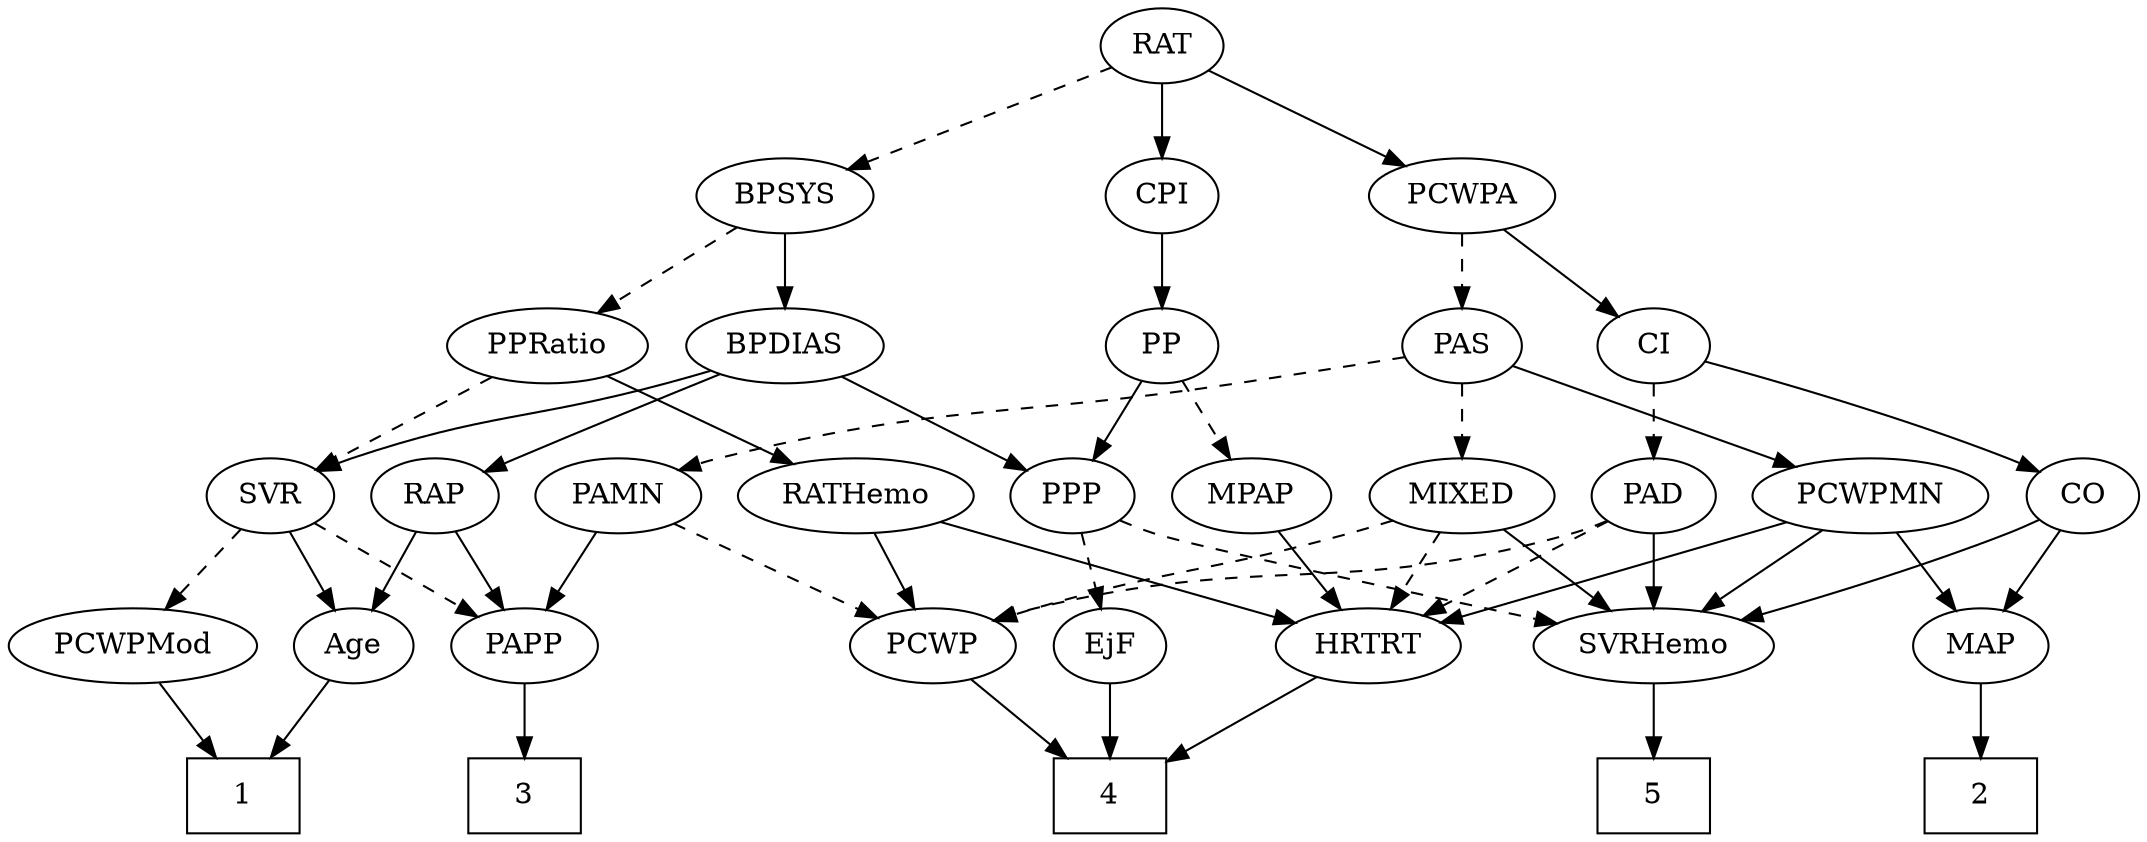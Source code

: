 strict digraph {
	graph [bb="0,0,945,396"];
	node [label="\N"];
	1	[height=0.5,
		pos="101,18",
		shape=box,
		width=0.75];
	2	[height=0.5,
		pos="871,18",
		shape=box,
		width=0.75];
	3	[height=0.5,
		pos="226,18",
		shape=box,
		width=0.75];
	4	[height=0.5,
		pos="483,18",
		shape=box,
		width=0.75];
	5	[height=0.5,
		pos="726,18",
		shape=box,
		width=0.75];
	Age	[height=0.5,
		pos="149,90",
		width=0.75];
	Age -> 1	[pos="e,112.85,36.292 138.1,73.116 132.34,64.716 125.13,54.196 118.6,44.671",
		style=solid];
	EjF	[height=0.5,
		pos="483,90",
		width=0.75];
	EjF -> 4	[pos="e,483,36.104 483,71.697 483,63.983 483,54.712 483,46.112",
		style=solid];
	RAP	[height=0.5,
		pos="186,162",
		width=0.77632];
	RAP -> Age	[pos="e,157.53,107.15 177.41,144.76 172.93,136.28 167.34,125.71 162.31,116.2",
		style=solid];
	PAPP	[height=0.5,
		pos="226,90",
		width=0.88464];
	RAP -> PAPP	[pos="e,216.49,107.63 195.27,144.76 200.05,136.4 205.99,126.02 211.36,116.61",
		style=solid];
	MIXED	[height=0.5,
		pos="639,162",
		width=1.1193];
	SVRHemo	[height=0.5,
		pos="726,90",
		width=1.3902];
	MIXED -> SVRHemo	[pos="e,706.55,106.64 657.87,145.81 669.79,136.22 685.39,123.67 698.65,113",
		style=solid];
	PCWP	[height=0.5,
		pos="403,90",
		width=0.97491];
	MIXED -> PCWP	[pos="e,429.8,101.95 608.81,150.06 602.62,147.95 596.12,145.83 590,144 527.2,125.24 509.46,127.85 447,108 444.45,107.19 441.84,106.31 \
439.22,105.39",
		style=dashed];
	HRTRT	[height=0.5,
		pos="601,90",
		width=1.1013];
	MIXED -> HRTRT	[pos="e,610.2,107.96 629.99,144.41 625.51,136.16 620,126.01 614.99,116.78",
		style=dashed];
	MPAP	[height=0.5,
		pos="546,162",
		width=0.97491];
	MPAP -> HRTRT	[pos="e,588.18,107.31 558.48,145.12 565.41,136.29 574.18,125.13 581.95,115.24",
		style=solid];
	BPSYS	[height=0.5,
		pos="336,306",
		width=1.0471];
	BPDIAS	[height=0.5,
		pos="336,234",
		width=1.1735];
	BPSYS -> BPDIAS	[pos="e,336,252.1 336,287.7 336,279.98 336,270.71 336,262.11",
		style=solid];
	PPRatio	[height=0.5,
		pos="236,234",
		width=1.1013];
	BPSYS -> PPRatio	[pos="e,256.69,249.49 315.28,290.5 300.79,280.36 281.25,266.68 265.2,255.44",
		style=dashed];
	PAD	[height=0.5,
		pos="726,162",
		width=0.79437];
	PAD -> SVRHemo	[pos="e,726,108.1 726,143.7 726,135.98 726,126.71 726,118.11",
		style=solid];
	PAD -> PCWP	[pos="e,429.21,102.21 704.28,150.07 699.05,147.78 693.41,145.58 688,144 584.05,113.61 551.7,135.68 447,108 444.34,107.3 441.63,106.49 \
438.91,105.61",
		style=dashed];
	PAD -> HRTRT	[pos="e,625.09,104.49 705.35,149.44 685.97,138.59 656.65,122.17 634.02,109.5",
		style=dashed];
	CO	[height=0.5,
		pos="918,162",
		width=0.75];
	CO -> SVRHemo	[pos="e,762.99,102.26 896.85,150.53 892.02,148.27 886.87,145.97 882,144 845.87,129.39 804,115.32 772.75,105.35",
		style=solid];
	MAP	[height=0.5,
		pos="871,90",
		width=0.84854];
	CO -> MAP	[pos="e,881.94,107.31 907.33,145.12 901.52,136.47 894.21,125.58 887.67,115.83",
		style=solid];
	PAS	[height=0.5,
		pos="639,234",
		width=0.75];
	PAS -> MIXED	[pos="e,639,180.1 639,215.7 639,207.98 639,198.71 639,190.11",
		style=dashed];
	PAMN	[height=0.5,
		pos="268,162",
		width=1.011];
	PAS -> PAMN	[pos="e,295.44,174.15 613.08,228.34 593.55,224.85 566.11,220.02 542,216 440.8,199.14 413.26,205.91 314,180 311.04,179.23 308.01,178.34 \
304.99,177.38",
		style=dashed];
	PCWPMN	[height=0.5,
		pos="823,162",
		width=1.3902];
	PAS -> PCWPMN	[pos="e,789.8,175.63 661.93,224.28 691.46,213.04 743.38,193.29 780.29,179.25",
		style=solid];
	PAMN -> PCWP	[pos="e,379.07,103.41 292.13,148.49 313.82,137.24 345.88,120.62 369.95,108.14",
		style=dashed];
	PAMN -> PAPP	[pos="e,235.88,107.47 258.04,144.41 252.97,135.95 246.69,125.49 241.04,116.08",
		style=solid];
	RATHemo	[height=0.5,
		pos="372,162",
		width=1.3721];
	RATHemo -> PCWP	[pos="e,395.56,107.79 379.5,144.05 383.08,135.97 387.44,126.12 391.43,117.11",
		style=solid];
	RATHemo -> HRTRT	[pos="e,569.02,100.77 408.53,149.83 449.65,137.26 516.32,116.88 559.4,103.71",
		style=solid];
	CPI	[height=0.5,
		pos="506,306",
		width=0.75];
	PP	[height=0.5,
		pos="506,234",
		width=0.75];
	CPI -> PP	[pos="e,506,252.1 506,287.7 506,279.98 506,270.71 506,262.11",
		style=solid];
	RAT	[height=0.5,
		pos="506,378",
		width=0.75827];
	RAT -> BPSYS	[pos="e,363.74,318.43 483.42,367.7 455.31,356.13 406.89,336.19 373.24,322.34",
		style=dashed];
	RAT -> CPI	[pos="e,506,324.1 506,359.7 506,351.98 506,342.71 506,334.11",
		style=solid];
	PCWPA	[height=0.5,
		pos="639,306",
		width=1.1555];
	RAT -> PCWPA	[pos="e,613.35,320.5 526.78,366.06 547.51,355.15 579.73,338.19 604.33,325.24",
		style=solid];
	SVR	[height=0.5,
		pos="112,162",
		width=0.77632];
	SVR -> Age	[pos="e,140.46,107.15 120.58,144.76 125.06,136.28 130.65,125.71 135.68,116.2",
		style=solid];
	PCWPMod	[height=0.5,
		pos="51.995,90",
		width=1.4443];
	SVR -> PCWPMod	[pos="e,66.248,107.63 98.976,145.81 91.361,136.93 81.57,125.5 72.899,115.39",
		style=dashed];
	SVR -> PAPP	[pos="e,205.11,103.82 131.59,148.97 149.45,138 176.07,121.65 196.5,109.11",
		style=dashed];
	PCWPMod -> 1	[pos="e,88.783,36.447 63.608,72.411 69.355,64.2 76.426,54.099 82.866,44.9",
		style=solid];
	PCWPA -> PAS	[pos="e,639,252.1 639,287.7 639,279.98 639,270.71 639,262.11",
		style=dashed];
	CI	[height=0.5,
		pos="726,234",
		width=0.75];
	PCWPA -> CI	[pos="e,709.5,248.27 657.87,289.81 670.62,279.55 687.57,265.91 701.38,254.81",
		style=solid];
	PCWPMN -> SVRHemo	[pos="e,747.46,106.49 801.47,145.46 788.03,135.77 770.54,123.15 755.79,112.5",
		style=solid];
	PCWPMN -> MAP	[pos="e,860.03,106.99 834.37,144.41 840.31,135.74 847.7,124.97 854.28,115.38",
		style=solid];
	PCWPMN -> HRTRT	[pos="e,632.67,100.99 786.34,149.44 746.74,136.96 683.8,117.11 642.44,104.07",
		style=solid];
	SVRHemo -> 5	[pos="e,726,36.104 726,71.697 726,63.983 726,54.712 726,46.112",
		style=solid];
	BPDIAS -> RAP	[pos="e,207.97,173.26 308.48,220.16 282.72,208.14 244.26,190.19 217.33,177.62",
		style=solid];
	BPDIAS -> SVR	[pos="e,133.65,173.7 304.26,222.08 297.9,219.99 291.26,217.87 285,216 225.08,198.1 207.84,201.13 149,180 147.1,179.32 145.17,178.58 143.23,\
177.8",
		style=solid];
	PPP	[height=0.5,
		pos="466,162",
		width=0.75];
	BPDIAS -> PPP	[pos="e,445.7,173.93 361.06,219.5 382.72,207.84 414.04,190.98 436.82,178.71",
		style=solid];
	MAP -> 2	[pos="e,871,36.104 871,71.697 871,63.983 871,54.712 871,46.112",
		style=solid];
	PP -> MPAP	[pos="e,536.49,179.63 515.27,216.76 520.05,208.4 525.99,198.02 531.36,188.61",
		style=dashed];
	PP -> PPP	[pos="e,475.22,179.15 496.72,216.76 491.82,208.19 485.71,197.49 480.22,187.9",
		style=solid];
	PPP -> EjF	[pos="e,478.8,108.28 470.11,144.05 472,136.26 474.3,126.82 476.42,118.08",
		style=dashed];
	PPP -> SVRHemo	[pos="e,684.47,100.33 486.63,150.36 491.58,148.06 496.91,145.78 502,144 518.21,138.32 613.68,116.37 674.63,102.56",
		style=dashed];
	PPRatio -> RATHemo	[pos="e,344.53,177.14 261.26,220 282.14,209.25 312.08,193.84 335.56,181.75",
		style=solid];
	PPRatio -> SVR	[pos="e,132.54,174.6 212.09,219.5 191.89,208.1 162.88,191.73 141.29,179.54",
		style=dashed];
	PCWP -> 4	[pos="e,463.52,36.04 419.96,74.155 430.42,65.003 444.07,53.061 455.99,42.631",
		style=solid];
	CI -> PAD	[pos="e,726,180.1 726,215.7 726,207.98 726,198.71 726,190.11",
		style=dashed];
	CI -> CO	[pos="e,896.85,173.47 750.09,225.75 781.01,216.24 836.12,198.55 882,180 883.82,179.26 885.69,178.48 887.56,177.66",
		style=solid];
	PAPP -> 3	[pos="e,226,36.104 226,71.697 226,63.983 226,54.712 226,46.112",
		style=solid];
	HRTRT -> 4	[pos="e,510.11,35.082 577.96,75.337 561.17,65.376 538.1,51.687 518.9,40.297",
		style=solid];
}
